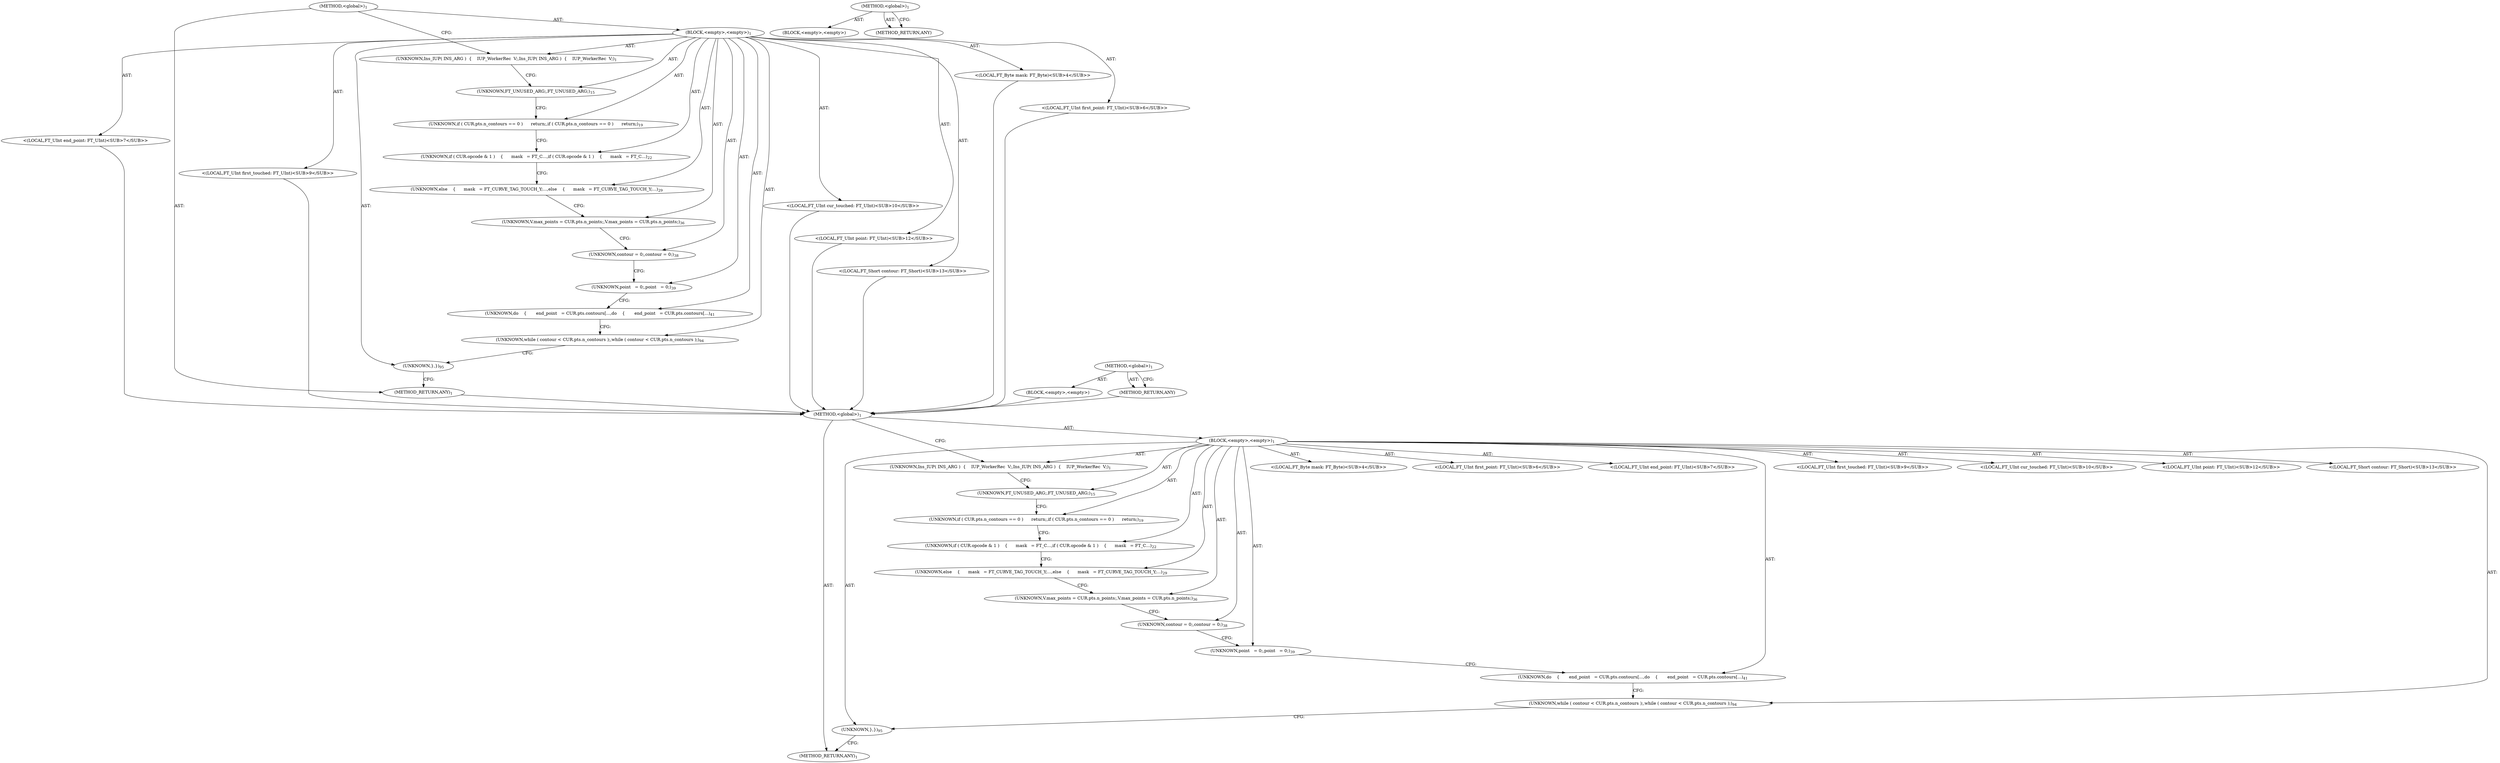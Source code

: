 digraph "&lt;global&gt;" {
vulnerable_6 [label=<(METHOD,&lt;global&gt;)<SUB>1</SUB>>];
vulnerable_7 [label=<(BLOCK,&lt;empty&gt;,&lt;empty&gt;)<SUB>1</SUB>>];
vulnerable_8 [label=<(UNKNOWN,Ins_IUP( INS_ARG )
  {
    IUP_WorkerRec  V;,Ins_IUP( INS_ARG )
  {
    IUP_WorkerRec  V;)<SUB>1</SUB>>];
vulnerable_9 [label="<(LOCAL,FT_Byte mask: FT_Byte)<SUB>4</SUB>>"];
vulnerable_10 [label="<(LOCAL,FT_UInt first_point: FT_UInt)<SUB>6</SUB>>"];
vulnerable_11 [label="<(LOCAL,FT_UInt end_point: FT_UInt)<SUB>7</SUB>>"];
vulnerable_12 [label="<(LOCAL,FT_UInt first_touched: FT_UInt)<SUB>9</SUB>>"];
vulnerable_13 [label="<(LOCAL,FT_UInt cur_touched: FT_UInt)<SUB>10</SUB>>"];
vulnerable_14 [label="<(LOCAL,FT_UInt point: FT_UInt)<SUB>12</SUB>>"];
vulnerable_15 [label="<(LOCAL,FT_Short contour: FT_Short)<SUB>13</SUB>>"];
vulnerable_16 [label=<(UNKNOWN,FT_UNUSED_ARG;,FT_UNUSED_ARG;)<SUB>15</SUB>>];
vulnerable_17 [label=<(UNKNOWN,if ( CUR.pts.n_contours == 0 )
      return;,if ( CUR.pts.n_contours == 0 )
      return;)<SUB>19</SUB>>];
vulnerable_18 [label=<(UNKNOWN,if ( CUR.opcode &amp; 1 )
    {
      mask   = FT_C...,if ( CUR.opcode &amp; 1 )
    {
      mask   = FT_C...)<SUB>22</SUB>>];
vulnerable_19 [label=<(UNKNOWN,else
    {
      mask   = FT_CURVE_TAG_TOUCH_Y;...,else
    {
      mask   = FT_CURVE_TAG_TOUCH_Y;...)<SUB>29</SUB>>];
vulnerable_20 [label=<(UNKNOWN,V.max_points = CUR.pts.n_points;,V.max_points = CUR.pts.n_points;)<SUB>36</SUB>>];
vulnerable_21 [label=<(UNKNOWN,contour = 0;,contour = 0;)<SUB>38</SUB>>];
vulnerable_22 [label=<(UNKNOWN,point   = 0;,point   = 0;)<SUB>39</SUB>>];
vulnerable_23 [label=<(UNKNOWN,do
    {
       end_point   = CUR.pts.contours[...,do
    {
       end_point   = CUR.pts.contours[...)<SUB>41</SUB>>];
vulnerable_24 [label=<(UNKNOWN,while ( contour &lt; CUR.pts.n_contours );,while ( contour &lt; CUR.pts.n_contours );)<SUB>94</SUB>>];
vulnerable_25 [label=<(UNKNOWN,},})<SUB>95</SUB>>];
vulnerable_26 [label=<(METHOD_RETURN,ANY)<SUB>1</SUB>>];
vulnerable_37 [label=<(METHOD,&lt;global&gt;)<SUB>1</SUB>>];
vulnerable_38 [label=<(BLOCK,&lt;empty&gt;,&lt;empty&gt;)>];
vulnerable_39 [label=<(METHOD_RETURN,ANY)>];
fixed_6 [label=<(METHOD,&lt;global&gt;)<SUB>1</SUB>>];
fixed_7 [label=<(BLOCK,&lt;empty&gt;,&lt;empty&gt;)<SUB>1</SUB>>];
fixed_8 [label=<(UNKNOWN,Ins_IUP( INS_ARG )
  {
    IUP_WorkerRec  V;,Ins_IUP( INS_ARG )
  {
    IUP_WorkerRec  V;)<SUB>1</SUB>>];
fixed_9 [label="<(LOCAL,FT_Byte mask: FT_Byte)<SUB>4</SUB>>"];
fixed_10 [label="<(LOCAL,FT_UInt first_point: FT_UInt)<SUB>6</SUB>>"];
fixed_11 [label="<(LOCAL,FT_UInt end_point: FT_UInt)<SUB>7</SUB>>"];
fixed_12 [label="<(LOCAL,FT_UInt first_touched: FT_UInt)<SUB>9</SUB>>"];
fixed_13 [label="<(LOCAL,FT_UInt cur_touched: FT_UInt)<SUB>10</SUB>>"];
fixed_14 [label="<(LOCAL,FT_UInt point: FT_UInt)<SUB>12</SUB>>"];
fixed_15 [label="<(LOCAL,FT_Short contour: FT_Short)<SUB>13</SUB>>"];
fixed_16 [label=<(UNKNOWN,FT_UNUSED_ARG;,FT_UNUSED_ARG;)<SUB>15</SUB>>];
fixed_17 [label=<(UNKNOWN,if ( CUR.pts.n_contours == 0 )
      return;,if ( CUR.pts.n_contours == 0 )
      return;)<SUB>19</SUB>>];
fixed_18 [label=<(UNKNOWN,if ( CUR.opcode &amp; 1 )
    {
      mask   = FT_C...,if ( CUR.opcode &amp; 1 )
    {
      mask   = FT_C...)<SUB>22</SUB>>];
fixed_19 [label=<(UNKNOWN,else
    {
      mask   = FT_CURVE_TAG_TOUCH_Y;...,else
    {
      mask   = FT_CURVE_TAG_TOUCH_Y;...)<SUB>29</SUB>>];
fixed_20 [label=<(UNKNOWN,V.max_points = CUR.pts.n_points;,V.max_points = CUR.pts.n_points;)<SUB>36</SUB>>];
fixed_21 [label=<(UNKNOWN,contour = 0;,contour = 0;)<SUB>38</SUB>>];
fixed_22 [label=<(UNKNOWN,point   = 0;,point   = 0;)<SUB>39</SUB>>];
fixed_23 [label=<(UNKNOWN,do
    {
       end_point   = CUR.pts.contours[...,do
    {
       end_point   = CUR.pts.contours[...)<SUB>41</SUB>>];
fixed_24 [label=<(UNKNOWN,while ( contour &lt; CUR.pts.n_contours );,while ( contour &lt; CUR.pts.n_contours );)<SUB>94</SUB>>];
fixed_25 [label=<(UNKNOWN,},})<SUB>95</SUB>>];
fixed_26 [label=<(METHOD_RETURN,ANY)<SUB>1</SUB>>];
fixed_37 [label=<(METHOD,&lt;global&gt;)<SUB>1</SUB>>];
fixed_38 [label=<(BLOCK,&lt;empty&gt;,&lt;empty&gt;)>];
fixed_39 [label=<(METHOD_RETURN,ANY)>];
vulnerable_6 -> vulnerable_7  [key=0, label="AST: "];
vulnerable_6 -> vulnerable_26  [key=0, label="AST: "];
vulnerable_6 -> vulnerable_8  [key=0, label="CFG: "];
vulnerable_7 -> vulnerable_8  [key=0, label="AST: "];
vulnerable_7 -> vulnerable_9  [key=0, label="AST: "];
vulnerable_7 -> vulnerable_10  [key=0, label="AST: "];
vulnerable_7 -> vulnerable_11  [key=0, label="AST: "];
vulnerable_7 -> vulnerable_12  [key=0, label="AST: "];
vulnerable_7 -> vulnerable_13  [key=0, label="AST: "];
vulnerable_7 -> vulnerable_14  [key=0, label="AST: "];
vulnerable_7 -> vulnerable_15  [key=0, label="AST: "];
vulnerable_7 -> vulnerable_16  [key=0, label="AST: "];
vulnerable_7 -> vulnerable_17  [key=0, label="AST: "];
vulnerable_7 -> vulnerable_18  [key=0, label="AST: "];
vulnerable_7 -> vulnerable_19  [key=0, label="AST: "];
vulnerable_7 -> vulnerable_20  [key=0, label="AST: "];
vulnerable_7 -> vulnerable_21  [key=0, label="AST: "];
vulnerable_7 -> vulnerable_22  [key=0, label="AST: "];
vulnerable_7 -> vulnerable_23  [key=0, label="AST: "];
vulnerable_7 -> vulnerable_24  [key=0, label="AST: "];
vulnerable_7 -> vulnerable_25  [key=0, label="AST: "];
vulnerable_8 -> vulnerable_16  [key=0, label="CFG: "];
vulnerable_9 -> fixed_6  [key=0];
vulnerable_10 -> fixed_6  [key=0];
vulnerable_11 -> fixed_6  [key=0];
vulnerable_12 -> fixed_6  [key=0];
vulnerable_13 -> fixed_6  [key=0];
vulnerable_14 -> fixed_6  [key=0];
vulnerable_15 -> fixed_6  [key=0];
vulnerable_16 -> vulnerable_17  [key=0, label="CFG: "];
vulnerable_17 -> vulnerable_18  [key=0, label="CFG: "];
vulnerable_18 -> vulnerable_19  [key=0, label="CFG: "];
vulnerable_19 -> vulnerable_20  [key=0, label="CFG: "];
vulnerable_20 -> vulnerable_21  [key=0, label="CFG: "];
vulnerable_21 -> vulnerable_22  [key=0, label="CFG: "];
vulnerable_22 -> vulnerable_23  [key=0, label="CFG: "];
vulnerable_23 -> vulnerable_24  [key=0, label="CFG: "];
vulnerable_24 -> vulnerable_25  [key=0, label="CFG: "];
vulnerable_25 -> vulnerable_26  [key=0, label="CFG: "];
vulnerable_26 -> fixed_6  [key=0];
vulnerable_37 -> vulnerable_38  [key=0, label="AST: "];
vulnerable_37 -> vulnerable_39  [key=0, label="AST: "];
vulnerable_37 -> vulnerable_39  [key=1, label="CFG: "];
vulnerable_38 -> fixed_6  [key=0];
vulnerable_39 -> fixed_6  [key=0];
fixed_6 -> fixed_7  [key=0, label="AST: "];
fixed_6 -> fixed_26  [key=0, label="AST: "];
fixed_6 -> fixed_8  [key=0, label="CFG: "];
fixed_7 -> fixed_8  [key=0, label="AST: "];
fixed_7 -> fixed_9  [key=0, label="AST: "];
fixed_7 -> fixed_10  [key=0, label="AST: "];
fixed_7 -> fixed_11  [key=0, label="AST: "];
fixed_7 -> fixed_12  [key=0, label="AST: "];
fixed_7 -> fixed_13  [key=0, label="AST: "];
fixed_7 -> fixed_14  [key=0, label="AST: "];
fixed_7 -> fixed_15  [key=0, label="AST: "];
fixed_7 -> fixed_16  [key=0, label="AST: "];
fixed_7 -> fixed_17  [key=0, label="AST: "];
fixed_7 -> fixed_18  [key=0, label="AST: "];
fixed_7 -> fixed_19  [key=0, label="AST: "];
fixed_7 -> fixed_20  [key=0, label="AST: "];
fixed_7 -> fixed_21  [key=0, label="AST: "];
fixed_7 -> fixed_22  [key=0, label="AST: "];
fixed_7 -> fixed_23  [key=0, label="AST: "];
fixed_7 -> fixed_24  [key=0, label="AST: "];
fixed_7 -> fixed_25  [key=0, label="AST: "];
fixed_8 -> fixed_16  [key=0, label="CFG: "];
fixed_16 -> fixed_17  [key=0, label="CFG: "];
fixed_17 -> fixed_18  [key=0, label="CFG: "];
fixed_18 -> fixed_19  [key=0, label="CFG: "];
fixed_19 -> fixed_20  [key=0, label="CFG: "];
fixed_20 -> fixed_21  [key=0, label="CFG: "];
fixed_21 -> fixed_22  [key=0, label="CFG: "];
fixed_22 -> fixed_23  [key=0, label="CFG: "];
fixed_23 -> fixed_24  [key=0, label="CFG: "];
fixed_24 -> fixed_25  [key=0, label="CFG: "];
fixed_25 -> fixed_26  [key=0, label="CFG: "];
fixed_37 -> fixed_38  [key=0, label="AST: "];
fixed_37 -> fixed_39  [key=0, label="AST: "];
fixed_37 -> fixed_39  [key=1, label="CFG: "];
}
